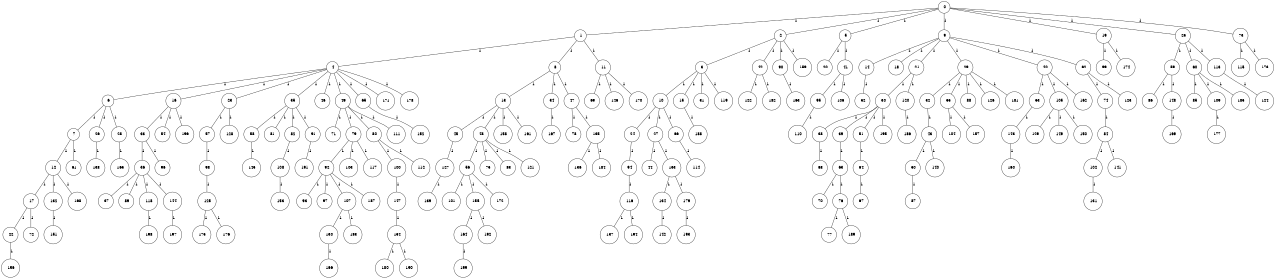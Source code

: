 graph G {
size="8.5,11;"
ratio = "expand;"
fixedsize="true;"
overlap="scale;"
node[shape=circle,width=.12,hight=.12,fontsize=12]
edge[fontsize=12]

0[label=" 0" color=black, pos="1.7237553,2.0157245!"];
1[label=" 1" color=black, pos="2.6160001,0.55569849!"];
2[label=" 2" color=black, pos="0.093137722,1.3224092!"];
3[label=" 3" color=black, pos="2.2348111,1.5860355!"];
4[label=" 4" color=black, pos="2.1291113,0.63472273!"];
5[label=" 5" color=black, pos="0.90169769,0.31803569!"];
6[label=" 6" color=black, pos="1.7429075,2.220921!"];
7[label=" 7" color=black, pos="0.7522334,1.6353663!"];
8[label=" 8" color=black, pos="0.37837776,0.71624222!"];
9[label=" 9" color=black, pos="0.44329393,2.1715663!"];
10[label=" 10" color=black, pos="0.52714574,2.5585925!"];
11[label=" 11" color=black, pos="1.8487222,0.77286828!"];
12[label=" 12" color=black, pos="1.1213187,2.5229358!"];
13[label=" 13" color=black, pos="0.81481472,0.082918014!"];
14[label=" 14" color=black, pos="1.1598861,0.43064443!"];
15[label=" 15" color=black, pos="1.2790257,2.3881082!"];
16[label=" 16" color=black, pos="0.71710151,0.65178125!"];
17[label=" 17" color=black, pos="0.37629115,0.69682709!"];
18[label=" 18" color=black, pos="0.31732304,2.6653937!"];
19[label=" 19" color=black, pos="2.4000476,2.1438788!"];
20[label=" 20" color=black, pos="1.845853,1.5443828!"];
21[label=" 21" color=black, pos="1.5077862,0.21838992!"];
22[label=" 22" color=black, pos="2.9311398,0.57979176!"];
23[label=" 23" color=black, pos="0.71504507,0.86756893!"];
24[label=" 24" color=black, pos="1.0722504,2.592542!"];
25[label=" 25" color=black, pos="1.3426977,1.3519785!"];
26[label=" 26" color=black, pos="2.5447887,0.82606603!"];
27[label=" 27" color=black, pos="0.45563422,1.4662026!"];
28[label=" 28" color=black, pos="0.63675951,0.96215501!"];
29[label=" 29" color=black, pos="2.6378862,2.812218!"];
30[label=" 30" color=black, pos="2.8295793,0.7791915!"];
31[label=" 31" color=black, pos="0.35990973,2.9767709!"];
32[label=" 32" color=black, pos="1.1661106,2.8807017!"];
33[label=" 33" color=black, pos="2.8586821,2.1688291!"];
34[label=" 34" color=black, pos="1.2500524,1.348307!"];
35[label=" 35" color=black, pos="0.96483993,2.0071738!"];
36[label=" 36" color=black, pos="2.825095,1.7461452!"];
37[label=" 37" color=black, pos="1.1498738,0.032007171!"];
38[label=" 38" color=black, pos="1.9503729,2.5240774!"];
39[label=" 39" color=black, pos="2.4579591,1.7424428!"];
40[label=" 40" color=black, pos="0.070161319,1.132878!"];
41[label=" 41" color=black, pos="2.8558246,0.33231412!"];
42[label=" 42" color=black, pos="1.2966021,1.8115636!"];
43[label=" 43" color=black, pos="1.4951308,2.8630415!"];
44[label=" 44" color=black, pos="2.7880663,0.783207!"];
45[label=" 45" color=black, pos="1.1675498,0.9173931!"];
46[label=" 46" color=black, pos="1.6264128,0.42820537!"];
47[label=" 47" color=black, pos="2.9423189,0.70844163!"];
48[label=" 48" color=black, pos="0.79379263,1.9413236!"];
49[label=" 49" color=black, pos="1.1430267,2.7554943!"];
50[label=" 50" color=black, pos="0.95425886,1.7010709!"];
51[label=" 51" color=black, pos="0.38579527,1.7696155!"];
52[label=" 52" color=black, pos="1.1732991,1.1118016!"];
53[label=" 53" color=black, pos="1.3680366,1.4587717!"];
54[label=" 54" color=black, pos="2.4706652,1.0788214!"];
55[label=" 55" color=black, pos="1.0576252,2.4254643!"];
56[label=" 56" color=black, pos="1.6285827,1.5010351!"];
57[label=" 57" color=black, pos="0.64042559,1.2112382!"];
58[label=" 58" color=black, pos="2.8235872,0.044074096!"];
59[label=" 59" color=black, pos="0.47642155,0.38324402!"];
60[label=" 60" color=black, pos="0.36651203,2.9905696!"];
61[label=" 61" color=black, pos="2.5242402,1.7289981!"];
62[label=" 62" color=black, pos="1.3363182,1.4078895!"];
63[label=" 63" color=black, pos="2.5950826,1.2453612!"];
64[label=" 64" color=black, pos="0.2001417,1.9952746!"];
65[label=" 65" color=black, pos="2.0029257,2.4352517!"];
66[label=" 66" color=black, pos="0.11882194,0.035895382!"];
67[label=" 67" color=black, pos="2.2930154,0.24496412!"];
68[label=" 68" color=black, pos="1.914185,0.39407609!"];
69[label=" 69" color=black, pos="0.68487491,0.43333067!"];
70[label=" 70" color=black, pos="0.93089375,0.41513656!"];
71[label=" 71" color=black, pos="1.674574,1.7496415!"];
72[label=" 72" color=black, pos="2.4068941,1.715283!"];
73[label=" 73" color=black, pos="2.951429,1.2363326!"];
74[label=" 74" color=black, pos="0.62986056,1.6654944!"];
75[label=" 75" color=black, pos="0.69136742,0.58240339!"];
76[label=" 76" color=black, pos="1.1459922,0.043977641!"];
77[label=" 77" color=black, pos="1.0995537,2.8520602!"];
78[label=" 78" color=black, pos="0.3185285,2.5564237!"];
79[label=" 79" color=black, pos="1.9276946,2.8678182!"];
80[label=" 80" color=black, pos="0.050981419,0.7444084!"];
81[label=" 81" color=black, pos="2.7336359,1.0726613!"];
82[label=" 82" color=black, pos="0.25296905,0.28637244!"];
83[label=" 83" color=black, pos="0.64861413,1.5498889!"];
84[label=" 84" color=black, pos="0.8452553,2.6254734!"];
85[label=" 85" color=black, pos="0.071174823,1.9752564!"];
86[label=" 86" color=black, pos="1.7447304,0.38280582!"];
87[label=" 87" color=black, pos="0.83774545,1.0070137!"];
88[label=" 88" color=black, pos="1.8337252,2.8911372!"];
89[label=" 89" color=black, pos="0.73216313,2.9308576!"];
90[label=" 90" color=black, pos="1.7019541,1.9294686!"];
91[label=" 91" color=black, pos="2.0860059,2.1451746!"];
92[label=" 92" color=black, pos="2.073224,2.8760702!"];
93[label=" 93" color=black, pos="1.2481816,2.5341022!"];
94[label=" 94" color=black, pos="1.3830068,1.6653371!"];
95[label=" 95" color=black, pos="1.167532,2.1094791!"];
96[label=" 96" color=black, pos="2.4237729,2.5686183!"];
97[label=" 97" color=black, pos="2.9644148,0.14106818!"];
98[label=" 98" color=black, pos="0.71670602,0.016937237!"];
99[label=" 99" color=black, pos="0.54989433,0.73397308!"];
100[label=" 100" color=black, pos="1.9327598,1.7675172!"];
101[label=" 101" color=black, pos="1.4613698,1.1738535!"];
102[label=" 102" color=black, pos="2.2185274,1.0651288!"];
103[label=" 103" color=black, pos="0.51154144,1.3873166!"];
104[label=" 104" color=black, pos="1.1752242,1.0912503!"];
105[label=" 105" color=black, pos="1.4554109,2.806008!"];
106[label=" 106" color=black, pos="0.30285532,1.9748288!"];
107[label=" 107" color=black, pos="2.9850571,1.475868!"];
108[label=" 108" color=black, pos="1.3188451,2.0987583!"];
109[label=" 109" color=black, pos="2.5450046,0.62459161!"];
110[label=" 110" color=black, pos="2.1118025,0.14959128!"];
111[label=" 111" color=black, pos="2.8643283,1.5586583!"];
112[label=" 112" color=black, pos="0.49284276,2.1791916!"];
113[label=" 113" color=black, pos="0.88222711,1.1203705!"];
114[label=" 114" color=black, pos="1.8081448,0.037832069!"];
115[label=" 115" color=black, pos="0.80400125,2.7110187!"];
116[label=" 116" color=black, pos="2.7570853,2.9030614!"];
117[label=" 117" color=black, pos="2.0823889,1.0656218!"];
118[label=" 118" color=black, pos="0.21737342,0.81753545!"];
119[label=" 119" color=black, pos="1.7521209,2.1212543!"];
120[label=" 120" color=black, pos="0.026102347,1.1932173!"];
121[label=" 121" color=black, pos="2.2856454,1.0934119!"];
122[label=" 122" color=black, pos="1.4087872,1.886992!"];
123[label=" 123" color=black, pos="1.644944,1.3356348!"];
124[label=" 124" color=black, pos="1.4077878,1.7041191!"];
125[label=" 125" color=black, pos="0.76634921,2.6843682!"];
126[label=" 126" color=black, pos="2.9849539,1.0654244!"];
127[label=" 127" color=black, pos="2.8780974,0.98203847!"];
128[label=" 128" color=black, pos="0.48712447,1.8125292!"];
129[label=" 129" color=black, pos="0.48884361,0.86656002!"];
130[label=" 130" color=black, pos="1.037185,1.1104193!"];
131[label=" 131" color=black, pos="1.3515627,2.0841583!"];
132[label=" 132" color=black, pos="0.68475032,0.24952724!"];
133[label=" 133" color=black, pos="0.55801835,0.43482216!"];
134[label=" 134" color=black, pos="1.4357991,2.2800471!"];
135[label=" 135" color=black, pos="0.68692517,2.2180962!"];
136[label=" 136" color=black, pos="1.4373413,0.9468195!"];
137[label=" 137" color=black, pos="1.9365665,1.8238158!"];
138[label=" 138" color=black, pos="2.5669315,1.6558805!"];
139[label=" 139" color=black, pos="0.38028914,1.6778448!"];
140[label=" 140" color=black, pos="2.5283163,1.516139!"];
141[label=" 141" color=black, pos="1.8612675,2.6293069!"];
142[label=" 142" color=black, pos="0.45120769,0.61096301!"];
143[label=" 143" color=black, pos="1.1714396,1.3121825!"];
144[label=" 144" color=black, pos="0.8596846,0.53496593!"];
145[label=" 145" color=black, pos="0.072381526,0.77000254!"];
146[label=" 146" color=black, pos="1.2930167,1.5578074!"];
147[label=" 147" color=black, pos="1.1659219,1.7383453!"];
148[label=" 148" color=black, pos="1.1630242,2.7805729!"];
149[label=" 149" color=black, pos="1.2054455,1.3213582!"];
150[label=" 150" color=black, pos="2.3192339,0.79478603!"];
151[label=" 151" color=black, pos="1.7613804,0.099454449!"];
152[label=" 152" color=black, pos="2.3659705,1.4173161!"];
153[label=" 153" color=black, pos="1.9932021,0.077665132!"];
154[label=" 154" color=black, pos="1.6132017,2.9595247!"];
155[label=" 155" color=black, pos="1.8711246,1.4733618!"];
156[label=" 156" color=black, pos="1.9523544,1.0584404!"];
157[label=" 157" color=black, pos="2.6638145,1.814453!"];
158[label=" 158" color=black, pos="2.3121198,0.47372183!"];
159[label=" 159" color=black, pos="1.7162076,0.69456526!"];
160[label=" 160" color=black, pos="2.2075967,2.5205302!"];
161[label=" 161" color=black, pos="1.2992,0.48701759!"];
162[label=" 162" color=black, pos="2.2336678,1.6915252!"];
163[label=" 163" color=black, pos="2.1444124,2.1389413!"];
164[label=" 164" color=black, pos="1.4188217,0.25456664!"];
165[label=" 165" color=black, pos="1.5771803,0.06568458!"];
166[label=" 166" color=black, pos="1.6782588,1.9628004!"];
167[label=" 167" color=black, pos="1.1125827,2.4766445!"];
168[label=" 168" color=black, pos="1.769247,2.5209781!"];
169[label=" 169" color=black, pos="0.59537007,1.9808486!"];
170[label=" 170" color=black, pos="0.454538,1.9338303!"];
171[label=" 171" color=black, pos="1.8372608,0.69571713!"];
172[label=" 172" color=black, pos="1.2701533,2.3387188!"];
173[label=" 173" color=black, pos="2.0193035,0.73663377!"];
174[label=" 174" color=black, pos="2.9438098,1.0920286!"];
175[label=" 175" color=black, pos="2.3567998,0.37657184!"];
176[label=" 176" color=black, pos="0.56584786,2.1944937!"];
177[label=" 177" color=black, pos="2.9055456,0.99025582!"];
178[label=" 178" color=black, pos="2.8477161,2.959034!"];
179[label=" 179" color=black, pos="1.9968578,0.94105951!"];
180[label=" 180" color=black, pos="0.60503491,1.1143447!"];
181[label=" 181" color=black, pos="1.6841817,0.3219006!"];
182[label=" 182" color=black, pos="2.5504126,1.684384!"];
183[label=" 183" color=black, pos="1.9826023,0.033259176!"];
184[label=" 184" color=black, pos="2.9585058,2.7096681!"];
185[label=" 185" color=black, pos="2.4030952,2.224135!"];
186[label=" 186" color=black, pos="0.62401011,0.93578819!"];
187[label=" 187" color=black, pos="2.8379202,0.88787892!"];
188[label=" 188" color=black, pos="1.156626,0.067293462!"];
189[label=" 189" color=black, pos="1.853202,0.46879923!"];
190[label=" 190" color=black, pos="1.8031233,0.310827!"];
191[label=" 191" color=black, pos="1.214139,1.3341758!"];
192[label=" 192" color=black, pos="0.57183907,2.0366962!"];
193[label=" 193" color=black, pos="2.7437678,2.2257455!"];
194[label=" 194" color=black, pos="1.4440003,2.9886458!"];
195[label=" 195" color=black, pos="0.038381407,2.7248755!"];
196[label=" 196" color=black, pos="1.8787483,2.0358152!"];
197[label=" 197" color=black, pos="1.1813631,1.135565!"];
198[label=" 198" color=black, pos="2.6577976,2.7702119!"];
199[label=" 199" color=black, pos="0.79047814,2.0445814!"];
0--1[label="1"]
0--2[label="1"]
0--5[label="1"]
0--9[label="1"]
0--19[label="1"]
0--25[label="1"]
0--73[label="1"]
1--4[label="1"]
1--8[label="1"]
1--11[label="1"]
2--3[label="1"]
2--42[label="1"]
2--90[label="1"]
2--159[label="1"]
3--10[label="1"]
3--15[label="1"]
3--31[label="1"]
3--119[label="1"]
4--6[label="1"]
4--16[label="1"]
4--23[label="1"]
4--35[label="1"]
4--46[label="1"]
4--49[label="1"]
4--65[label="1"]
4--171[label="1"]
4--178[label="1"]
5--20[label="1"]
5--41[label="1"]
6--7[label="1"]
6--26[label="1"]
6--28[label="1"]
7--12[label="1"]
7--61[label="1"]
8--13[label="1"]
8--34[label="1"]
8--47[label="1"]
9--14[label="1"]
9--18[label="1"]
9--21[label="1"]
9--29[label="1"]
9--40[label="1"]
9--62[label="1"]
10--24[label="1"]
10--27[label="1"]
10--66[label="1"]
11--69[label="1"]
11--146[label="1"]
11--170[label="1"]
12--17[label="1"]
12--132[label="1"]
12--168[label="1"]
13--45[label="1"]
13--48[label="1"]
13--158[label="1"]
13--161[label="1"]
14--52[label="1"]
15--188[label="1"]
16--33[label="1"]
16--54[label="1"]
16--196[label="1"]
17--22[label="1"]
17--72[label="1"]
19--99[label="1"]
19--174[label="1"]
21--30[label="1"]
21--120[label="1"]
22--156[label="1"]
23--57[label="1"]
23--128[label="1"]
24--94[label="1"]
25--59[label="1"]
25--60[label="1"]
25--113[label="1"]
26--138[label="1"]
27--44[label="1"]
27--133[label="1"]
28--165[label="1"]
29--32[label="1"]
29--55[label="1"]
29--88[label="1"]
29--126[label="1"]
29--181[label="1"]
30--38[label="1"]
30--39[label="1"]
30--51[label="1"]
30--195[label="1"]
32--43[label="1"]
33--36[label="1"]
33--96[label="1"]
34--167[label="1"]
35--58[label="1"]
35--81[label="1"]
35--82[label="1"]
35--91[label="1"]
36--37[label="1"]
36--89[label="1"]
36--118[label="1"]
36--144[label="1"]
38--68[label="1"]
39--63[label="1"]
40--53[label="1"]
40--105[label="1"]
40--162[label="1"]
41--95[label="1"]
41--106[label="1"]
42--122[label="1"]
42--182[label="1"]
43--50[label="1"]
43--140[label="1"]
45--127[label="1"]
47--78[label="1"]
47--135[label="1"]
48--56[label="1"]
48--75[label="1"]
48--83[label="1"]
48--121[label="1"]
49--71[label="1"]
49--79[label="1"]
49--80[label="1"]
49--111[label="1"]
50--87[label="1"]
51--64[label="1"]
53--143[label="1"]
55--104[label="1"]
55--157[label="1"]
56--101[label="1"]
56--155[label="1"]
56--172[label="1"]
57--98[label="1"]
58--145[label="1"]
59--86[label="1"]
59--148[label="1"]
60--85[label="1"]
60--109[label="1"]
60--185[label="1"]
62--74[label="1"]
62--123[label="1"]
63--70[label="1"]
63--76[label="1"]
64--67[label="1"]
65--152[label="1"]
66--114[label="1"]
73--115[label="1"]
73--173[label="1"]
74--84[label="1"]
76--77[label="1"]
76--189[label="1"]
79--92[label="1"]
79--103[label="1"]
79--117[label="1"]
80--100[label="1"]
80--112[label="1"]
82--108[label="1"]
84--102[label="1"]
84--141[label="1"]
90--163[label="1"]
91--191[label="1"]
92--93[label="1"]
92--97[label="1"]
92--107[label="1"]
92--187[label="1"]
94--116[label="1"]
95--110[label="1"]
98--125[label="1"]
100--147[label="1"]
102--131[label="1"]
105--129[label="1"]
105--149[label="1"]
105--150[label="1"]
107--130[label="1"]
107--183[label="1"]
108--153[label="1"]
109--177[label="1"]
113--124[label="1"]
116--137[label="1"]
116--194[label="1"]
118--198[label="1"]
120--186[label="1"]
125--175[label="1"]
125--176[label="1"]
127--139[label="1"]
130--166[label="1"]
132--151[label="1"]
133--134[label="1"]
133--179[label="1"]
134--142[label="1"]
135--136[label="1"]
135--184[label="1"]
143--160[label="1"]
144--197[label="1"]
147--154[label="1"]
148--169[label="1"]
154--180[label="1"]
154--190[label="1"]
155--164[label="1"]
155--192[label="1"]
164--199[label="1"]
179--193[label="1"]

}
